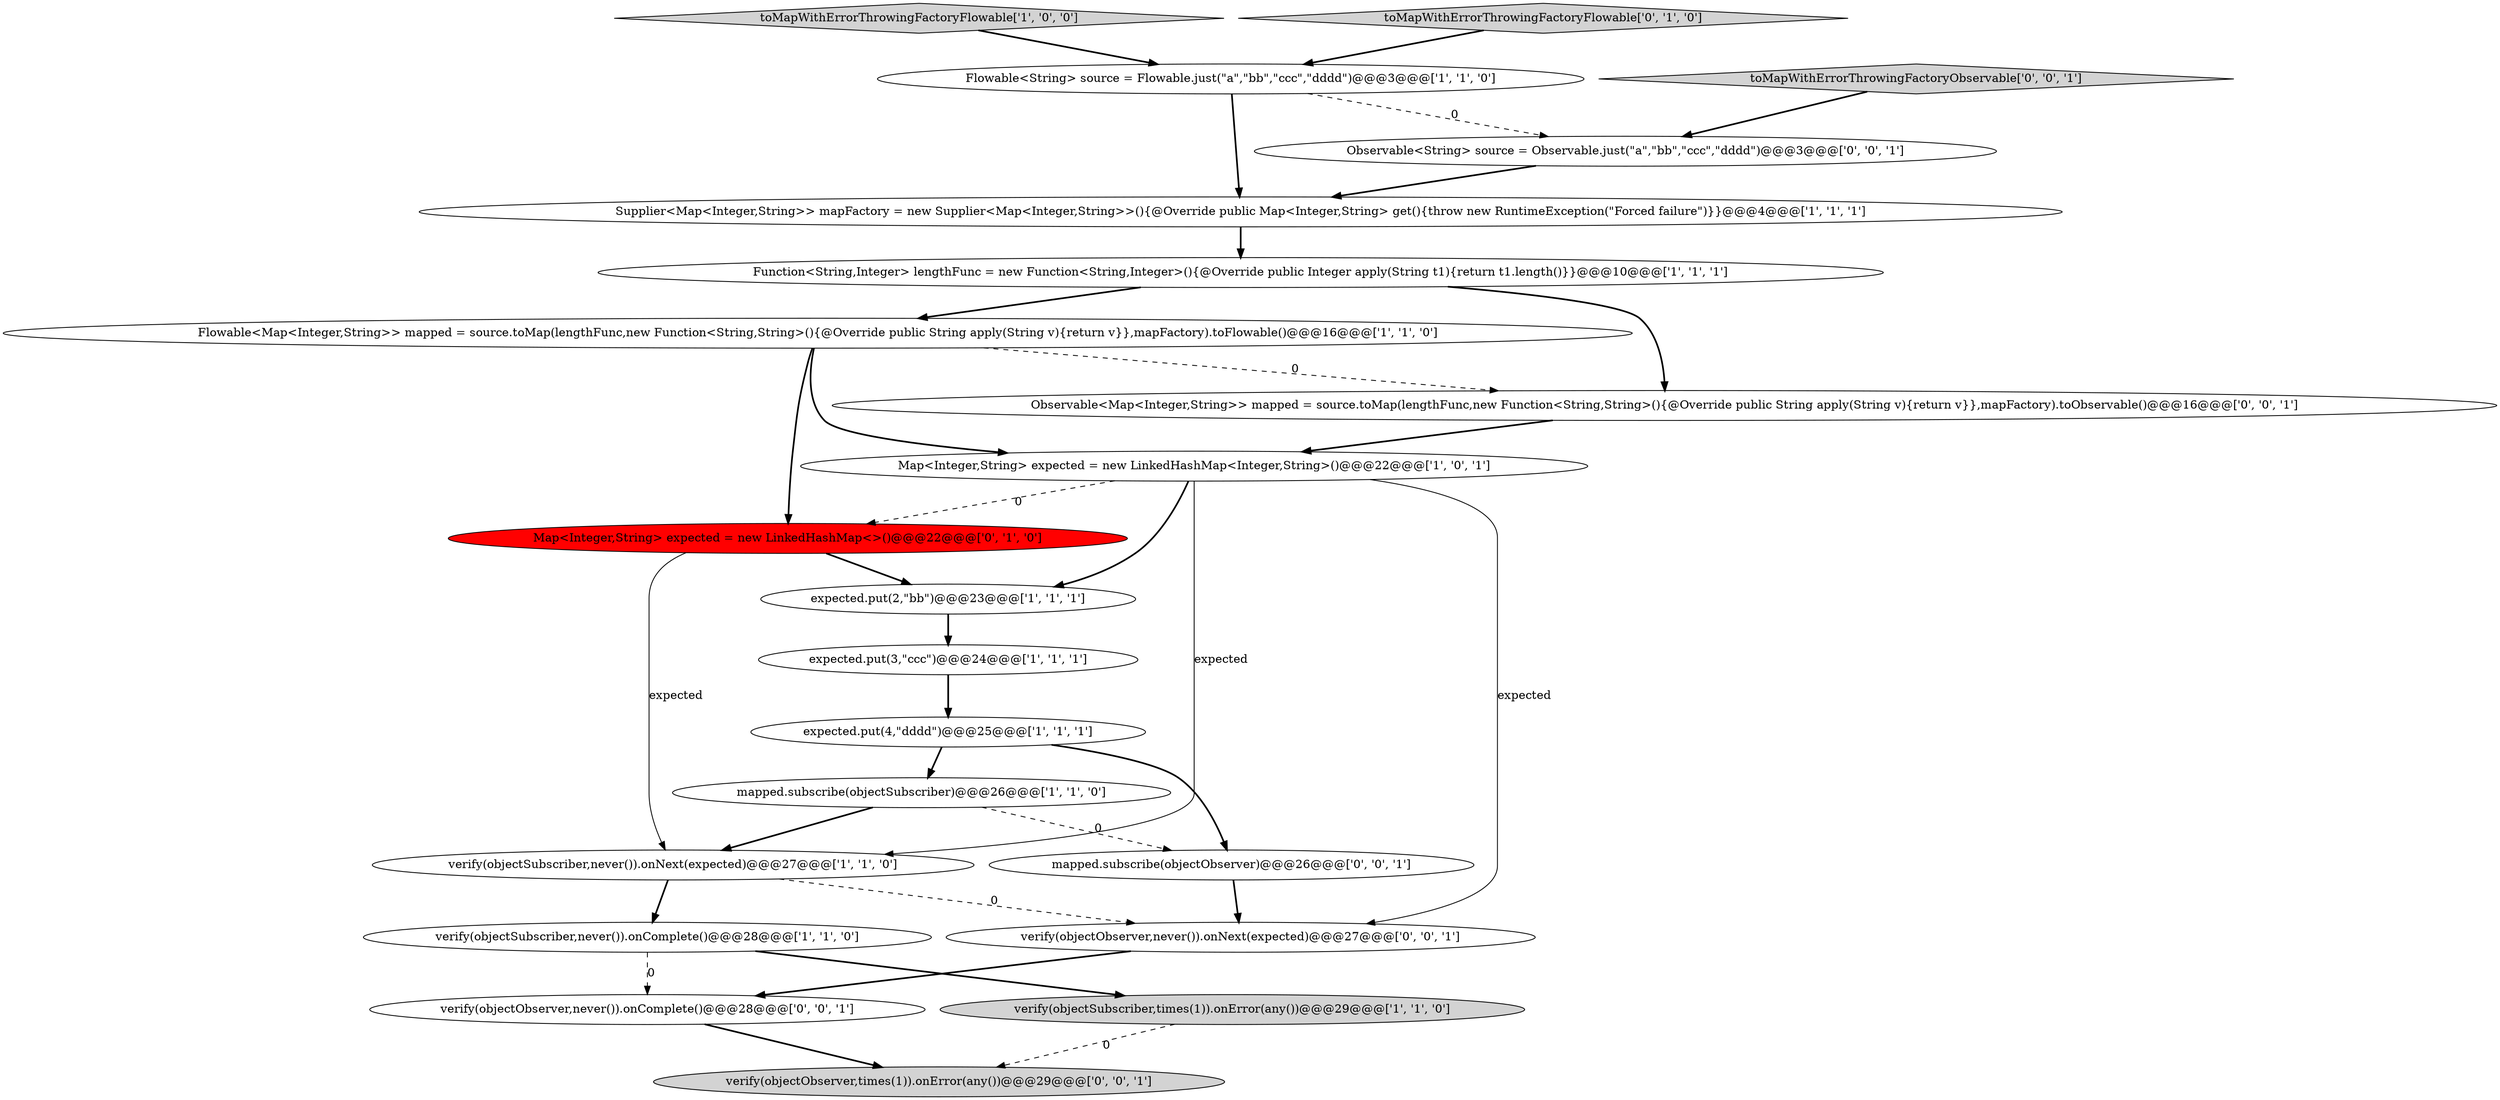 digraph {
1 [style = filled, label = "expected.put(2,\"bb\")@@@23@@@['1', '1', '1']", fillcolor = white, shape = ellipse image = "AAA0AAABBB1BBB"];
0 [style = filled, label = "verify(objectSubscriber,never()).onNext(expected)@@@27@@@['1', '1', '0']", fillcolor = white, shape = ellipse image = "AAA0AAABBB1BBB"];
10 [style = filled, label = "Flowable<Map<Integer,String>> mapped = source.toMap(lengthFunc,new Function<String,String>(){@Override public String apply(String v){return v}},mapFactory).toFlowable()@@@16@@@['1', '1', '0']", fillcolor = white, shape = ellipse image = "AAA0AAABBB1BBB"];
16 [style = filled, label = "toMapWithErrorThrowingFactoryObservable['0', '0', '1']", fillcolor = lightgray, shape = diamond image = "AAA0AAABBB3BBB"];
12 [style = filled, label = "Function<String,Integer> lengthFunc = new Function<String,Integer>(){@Override public Integer apply(String t1){return t1.length()}}@@@10@@@['1', '1', '1']", fillcolor = white, shape = ellipse image = "AAA0AAABBB1BBB"];
21 [style = filled, label = "verify(objectObserver,never()).onComplete()@@@28@@@['0', '0', '1']", fillcolor = white, shape = ellipse image = "AAA0AAABBB3BBB"];
18 [style = filled, label = "verify(objectObserver,times(1)).onError(any())@@@29@@@['0', '0', '1']", fillcolor = lightgray, shape = ellipse image = "AAA0AAABBB3BBB"];
13 [style = filled, label = "Map<Integer,String> expected = new LinkedHashMap<>()@@@22@@@['0', '1', '0']", fillcolor = red, shape = ellipse image = "AAA1AAABBB2BBB"];
19 [style = filled, label = "Observable<Map<Integer,String>> mapped = source.toMap(lengthFunc,new Function<String,String>(){@Override public String apply(String v){return v}},mapFactory).toObservable()@@@16@@@['0', '0', '1']", fillcolor = white, shape = ellipse image = "AAA0AAABBB3BBB"];
7 [style = filled, label = "verify(objectSubscriber,never()).onComplete()@@@28@@@['1', '1', '0']", fillcolor = white, shape = ellipse image = "AAA0AAABBB1BBB"];
8 [style = filled, label = "expected.put(4,\"dddd\")@@@25@@@['1', '1', '1']", fillcolor = white, shape = ellipse image = "AAA0AAABBB1BBB"];
4 [style = filled, label = "toMapWithErrorThrowingFactoryFlowable['1', '0', '0']", fillcolor = lightgray, shape = diamond image = "AAA0AAABBB1BBB"];
20 [style = filled, label = "mapped.subscribe(objectObserver)@@@26@@@['0', '0', '1']", fillcolor = white, shape = ellipse image = "AAA0AAABBB3BBB"];
14 [style = filled, label = "toMapWithErrorThrowingFactoryFlowable['0', '1', '0']", fillcolor = lightgray, shape = diamond image = "AAA0AAABBB2BBB"];
6 [style = filled, label = "mapped.subscribe(objectSubscriber)@@@26@@@['1', '1', '0']", fillcolor = white, shape = ellipse image = "AAA0AAABBB1BBB"];
9 [style = filled, label = "Flowable<String> source = Flowable.just(\"a\",\"bb\",\"ccc\",\"dddd\")@@@3@@@['1', '1', '0']", fillcolor = white, shape = ellipse image = "AAA0AAABBB1BBB"];
2 [style = filled, label = "Supplier<Map<Integer,String>> mapFactory = new Supplier<Map<Integer,String>>(){@Override public Map<Integer,String> get(){throw new RuntimeException(\"Forced failure\")}}@@@4@@@['1', '1', '1']", fillcolor = white, shape = ellipse image = "AAA0AAABBB1BBB"];
3 [style = filled, label = "Map<Integer,String> expected = new LinkedHashMap<Integer,String>()@@@22@@@['1', '0', '1']", fillcolor = white, shape = ellipse image = "AAA0AAABBB1BBB"];
5 [style = filled, label = "expected.put(3,\"ccc\")@@@24@@@['1', '1', '1']", fillcolor = white, shape = ellipse image = "AAA0AAABBB1BBB"];
11 [style = filled, label = "verify(objectSubscriber,times(1)).onError(any())@@@29@@@['1', '1', '0']", fillcolor = lightgray, shape = ellipse image = "AAA0AAABBB1BBB"];
17 [style = filled, label = "Observable<String> source = Observable.just(\"a\",\"bb\",\"ccc\",\"dddd\")@@@3@@@['0', '0', '1']", fillcolor = white, shape = ellipse image = "AAA0AAABBB3BBB"];
15 [style = filled, label = "verify(objectObserver,never()).onNext(expected)@@@27@@@['0', '0', '1']", fillcolor = white, shape = ellipse image = "AAA0AAABBB3BBB"];
1->5 [style = bold, label=""];
4->9 [style = bold, label=""];
5->8 [style = bold, label=""];
7->11 [style = bold, label=""];
7->21 [style = dashed, label="0"];
3->1 [style = bold, label=""];
9->2 [style = bold, label=""];
6->20 [style = dashed, label="0"];
15->21 [style = bold, label=""];
10->19 [style = dashed, label="0"];
0->15 [style = dashed, label="0"];
10->3 [style = bold, label=""];
8->6 [style = bold, label=""];
6->0 [style = bold, label=""];
16->17 [style = bold, label=""];
3->13 [style = dashed, label="0"];
21->18 [style = bold, label=""];
13->1 [style = bold, label=""];
2->12 [style = bold, label=""];
13->0 [style = solid, label="expected"];
0->7 [style = bold, label=""];
3->0 [style = solid, label="expected"];
3->15 [style = solid, label="expected"];
12->10 [style = bold, label=""];
8->20 [style = bold, label=""];
17->2 [style = bold, label=""];
10->13 [style = bold, label=""];
11->18 [style = dashed, label="0"];
9->17 [style = dashed, label="0"];
14->9 [style = bold, label=""];
12->19 [style = bold, label=""];
20->15 [style = bold, label=""];
19->3 [style = bold, label=""];
}
